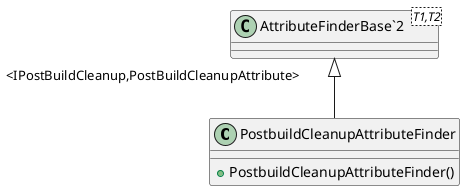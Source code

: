@startuml
class PostbuildCleanupAttributeFinder {
    + PostbuildCleanupAttributeFinder()
}
class "AttributeFinderBase`2"<T1,T2> {
}
"AttributeFinderBase`2" "<IPostBuildCleanup,PostBuildCleanupAttribute>" <|-- PostbuildCleanupAttributeFinder
@enduml
